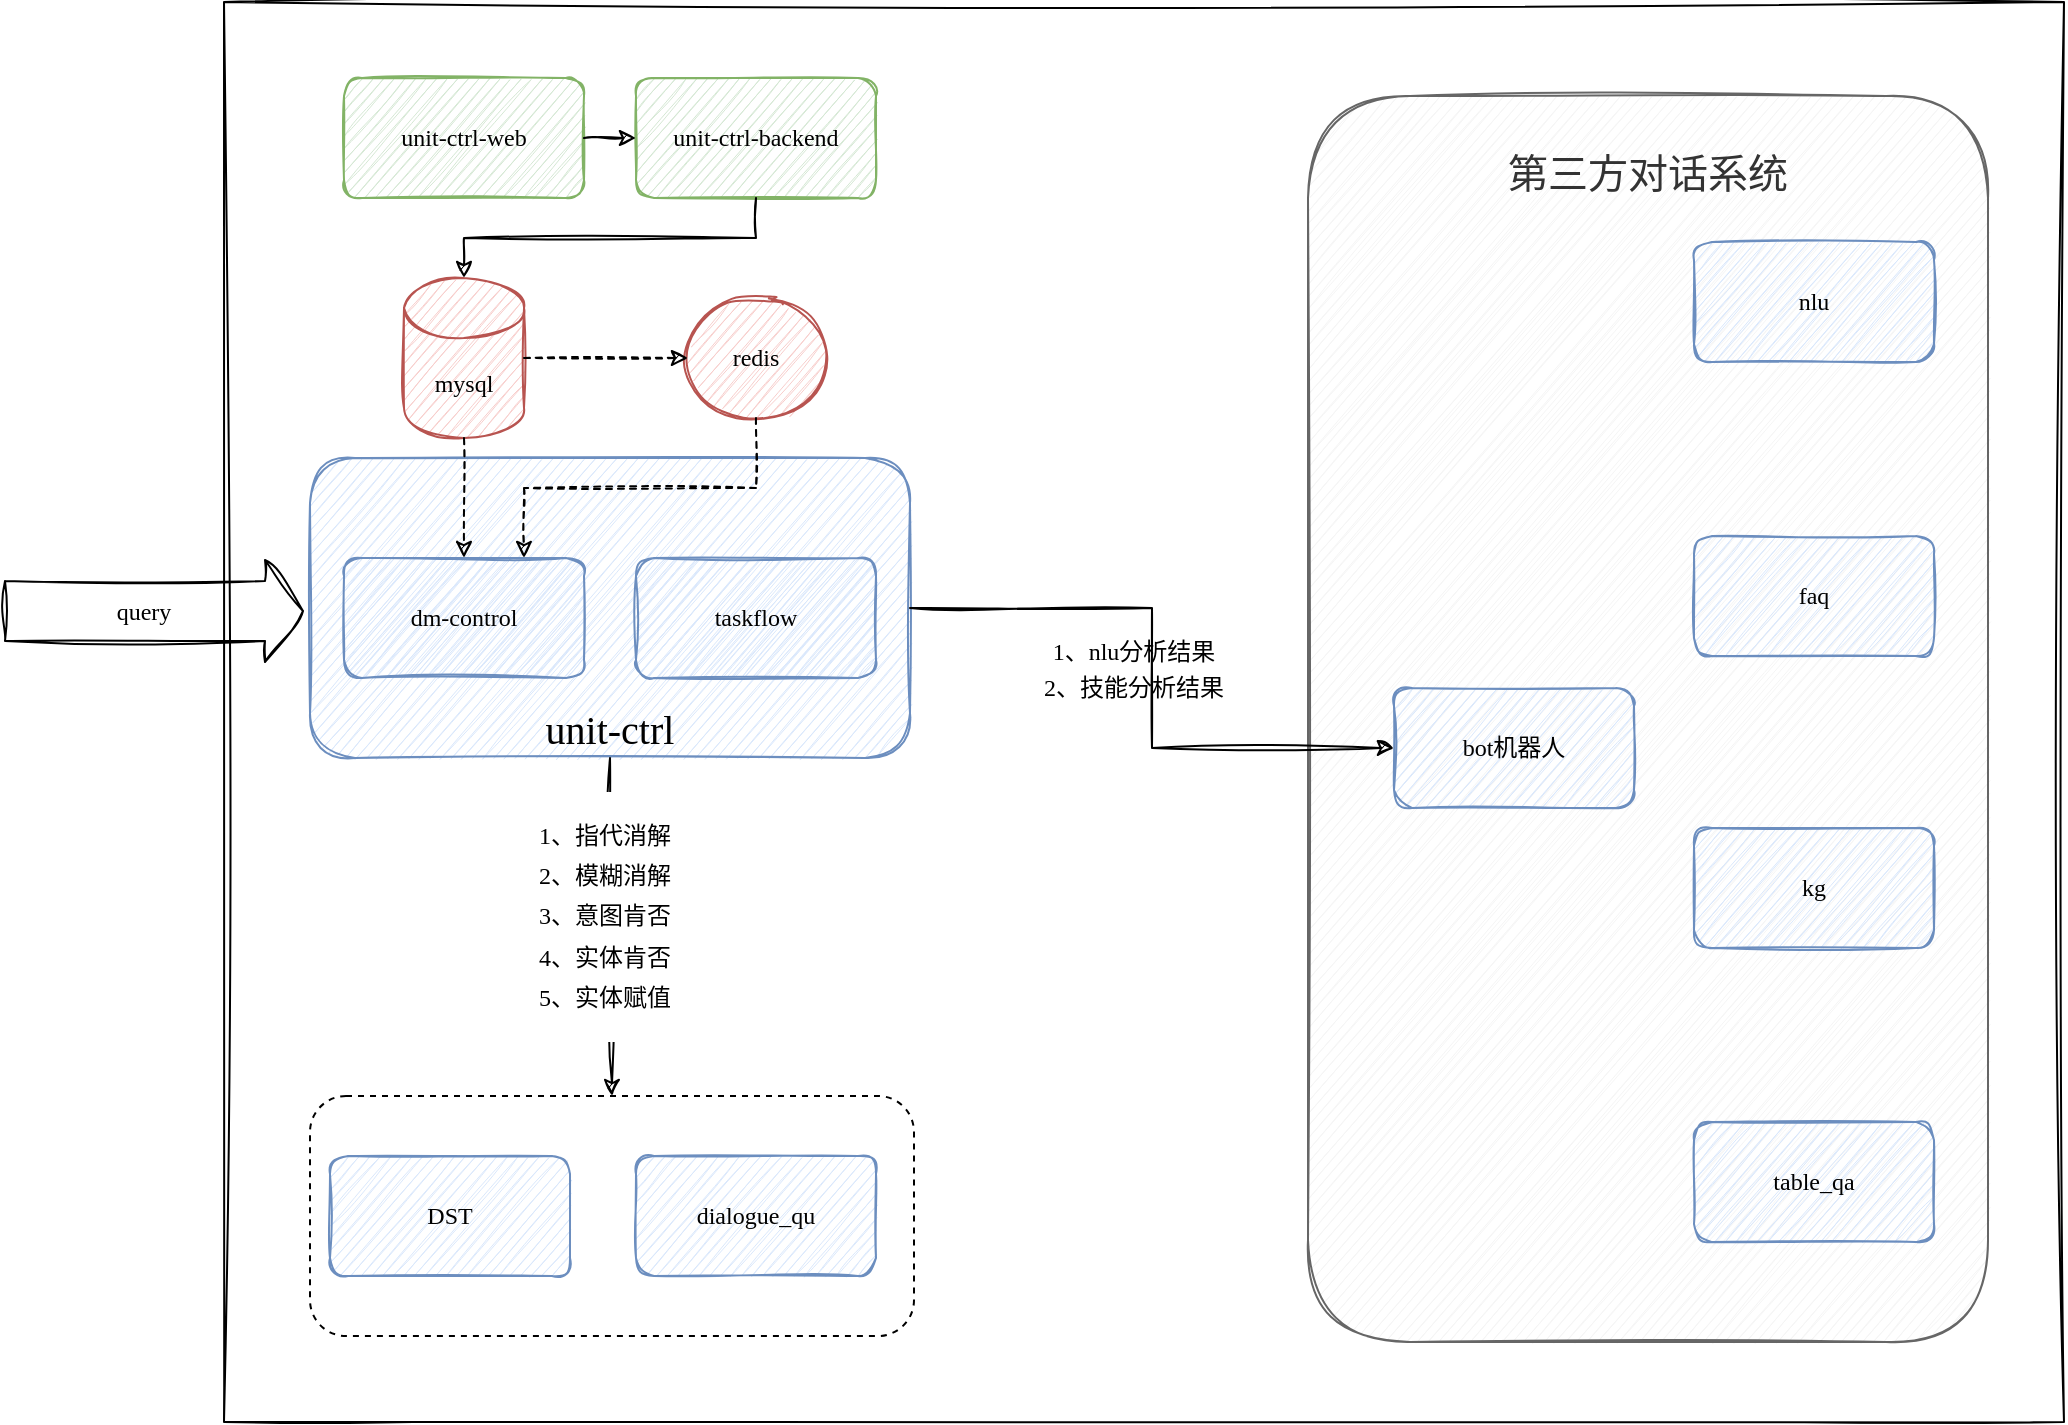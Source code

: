 <mxfile version="20.6.1" type="github">
  <diagram id="0w8QxtkxoEUTQ-KJhSFP" name="第 1 页">
    <mxGraphModel dx="1618" dy="896" grid="1" gridSize="10" guides="1" tooltips="1" connect="1" arrows="1" fold="1" page="1" pageScale="1" pageWidth="1169" pageHeight="827" math="0" shadow="0">
      <root>
        <mxCell id="0" />
        <mxCell id="1" parent="0" />
        <mxCell id="gnFBg6HCQYDu4of1DC8I-42" value="" style="group" vertex="1" connectable="0" parent="1">
          <mxGeometry x="50" y="59" width="1030" height="710" as="geometry" />
        </mxCell>
        <mxCell id="gnFBg6HCQYDu4of1DC8I-40" value="" style="rounded=0;whiteSpace=wrap;html=1;glass=0;labelBackgroundColor=default;sketch=1;hachureGap=4;jiggle=2;strokeColor=default;fontFamily=Comic Sans MS;fontSize=12;fillColor=default;" vertex="1" parent="gnFBg6HCQYDu4of1DC8I-42">
          <mxGeometry x="110" width="920" height="710" as="geometry" />
        </mxCell>
        <mxCell id="gnFBg6HCQYDu4of1DC8I-3" value="&lt;font face=&quot;Comic Sans MS&quot;&gt;unit-ctrl-web&lt;/font&gt;" style="rounded=1;whiteSpace=wrap;html=1;fillColor=#d5e8d4;strokeColor=#82b366;fillStyle=auto;sketch=1;" vertex="1" parent="gnFBg6HCQYDu4of1DC8I-42">
          <mxGeometry x="170" y="38" width="120" height="60" as="geometry" />
        </mxCell>
        <mxCell id="gnFBg6HCQYDu4of1DC8I-4" value="&lt;font face=&quot;Comic Sans MS&quot;&gt;unit-ctrl-backend&lt;/font&gt;" style="rounded=1;whiteSpace=wrap;html=1;fillColor=#d5e8d4;strokeColor=#82b366;fillStyle=auto;sketch=1;" vertex="1" parent="gnFBg6HCQYDu4of1DC8I-42">
          <mxGeometry x="316" y="38" width="120" height="60" as="geometry" />
        </mxCell>
        <mxCell id="gnFBg6HCQYDu4of1DC8I-20" style="edgeStyle=orthogonalEdgeStyle;rounded=0;sketch=1;orthogonalLoop=1;jettySize=auto;html=1;exitX=1;exitY=0.5;exitDx=0;exitDy=0;entryX=0;entryY=0.5;entryDx=0;entryDy=0;fontFamily=Comic Sans MS;fontSize=20;" edge="1" parent="gnFBg6HCQYDu4of1DC8I-42" source="gnFBg6HCQYDu4of1DC8I-3" target="gnFBg6HCQYDu4of1DC8I-4">
          <mxGeometry relative="1" as="geometry" />
        </mxCell>
        <mxCell id="gnFBg6HCQYDu4of1DC8I-6" value="mysql" style="shape=cylinder3;whiteSpace=wrap;html=1;boundedLbl=1;backgroundOutline=1;size=15;sketch=1;fillStyle=auto;fontFamily=Comic Sans MS;fillColor=#f8cecc;strokeColor=#b85450;" vertex="1" parent="gnFBg6HCQYDu4of1DC8I-42">
          <mxGeometry x="200" y="138" width="60" height="80" as="geometry" />
        </mxCell>
        <mxCell id="gnFBg6HCQYDu4of1DC8I-21" style="edgeStyle=orthogonalEdgeStyle;rounded=0;sketch=1;orthogonalLoop=1;jettySize=auto;html=1;exitX=0.5;exitY=1;exitDx=0;exitDy=0;fontFamily=Comic Sans MS;fontSize=20;" edge="1" parent="gnFBg6HCQYDu4of1DC8I-42" source="gnFBg6HCQYDu4of1DC8I-4" target="gnFBg6HCQYDu4of1DC8I-6">
          <mxGeometry relative="1" as="geometry" />
        </mxCell>
        <mxCell id="gnFBg6HCQYDu4of1DC8I-7" value="redis" style="ellipse;whiteSpace=wrap;html=1;sketch=1;fillStyle=auto;fontFamily=Comic Sans MS;fillColor=#f8cecc;strokeColor=#b85450;" vertex="1" parent="gnFBg6HCQYDu4of1DC8I-42">
          <mxGeometry x="342" y="148" width="68" height="60" as="geometry" />
        </mxCell>
        <mxCell id="gnFBg6HCQYDu4of1DC8I-22" style="edgeStyle=orthogonalEdgeStyle;rounded=0;sketch=1;orthogonalLoop=1;jettySize=auto;html=1;exitX=1;exitY=0.5;exitDx=0;exitDy=0;exitPerimeter=0;entryX=0;entryY=0.5;entryDx=0;entryDy=0;fontFamily=Comic Sans MS;fontSize=20;dashed=1;" edge="1" parent="gnFBg6HCQYDu4of1DC8I-42" source="gnFBg6HCQYDu4of1DC8I-6" target="gnFBg6HCQYDu4of1DC8I-7">
          <mxGeometry relative="1" as="geometry" />
        </mxCell>
        <mxCell id="gnFBg6HCQYDu4of1DC8I-8" value="&lt;font style=&quot;font-size: 20px;&quot; face=&quot;Comic Sans MS&quot;&gt;unit-ctrl&lt;/font&gt;" style="rounded=1;whiteSpace=wrap;html=1;fillColor=#dae8fc;strokeColor=#6c8ebf;fillStyle=auto;sketch=1;verticalAlign=bottom;spacingTop=36;horizontal=1;align=center;labelPosition=center;verticalLabelPosition=middle;" vertex="1" parent="gnFBg6HCQYDu4of1DC8I-42">
          <mxGeometry x="153" y="228" width="300" height="150" as="geometry" />
        </mxCell>
        <mxCell id="gnFBg6HCQYDu4of1DC8I-23" value="" style="group;sketch=1;" vertex="1" connectable="0" parent="gnFBg6HCQYDu4of1DC8I-42">
          <mxGeometry x="170" y="278" width="266" height="60" as="geometry" />
        </mxCell>
        <mxCell id="gnFBg6HCQYDu4of1DC8I-9" value="&lt;font face=&quot;Comic Sans MS&quot;&gt;dm-control&lt;/font&gt;" style="rounded=1;whiteSpace=wrap;html=1;fillColor=#dae8fc;strokeColor=#6c8ebf;fillStyle=auto;sketch=1;" vertex="1" parent="gnFBg6HCQYDu4of1DC8I-23">
          <mxGeometry width="120" height="60" as="geometry" />
        </mxCell>
        <mxCell id="gnFBg6HCQYDu4of1DC8I-10" value="&lt;font face=&quot;Comic Sans MS&quot;&gt;taskflow&lt;/font&gt;" style="rounded=1;whiteSpace=wrap;html=1;fillColor=#dae8fc;strokeColor=#6c8ebf;fillStyle=auto;sketch=1;" vertex="1" parent="gnFBg6HCQYDu4of1DC8I-23">
          <mxGeometry x="146" width="120" height="60" as="geometry" />
        </mxCell>
        <mxCell id="gnFBg6HCQYDu4of1DC8I-24" style="edgeStyle=orthogonalEdgeStyle;rounded=0;sketch=1;orthogonalLoop=1;jettySize=auto;html=1;exitX=0.5;exitY=1;exitDx=0;exitDy=0;exitPerimeter=0;entryX=0.5;entryY=0;entryDx=0;entryDy=0;dashed=1;fontFamily=Comic Sans MS;fontSize=20;" edge="1" parent="gnFBg6HCQYDu4of1DC8I-42" source="gnFBg6HCQYDu4of1DC8I-6" target="gnFBg6HCQYDu4of1DC8I-9">
          <mxGeometry relative="1" as="geometry" />
        </mxCell>
        <mxCell id="gnFBg6HCQYDu4of1DC8I-25" style="edgeStyle=orthogonalEdgeStyle;rounded=0;sketch=1;orthogonalLoop=1;jettySize=auto;html=1;exitX=0.5;exitY=1;exitDx=0;exitDy=0;entryX=0.75;entryY=0;entryDx=0;entryDy=0;dashed=1;fontFamily=Comic Sans MS;fontSize=20;" edge="1" parent="gnFBg6HCQYDu4of1DC8I-42" source="gnFBg6HCQYDu4of1DC8I-7" target="gnFBg6HCQYDu4of1DC8I-9">
          <mxGeometry relative="1" as="geometry" />
        </mxCell>
        <mxCell id="gnFBg6HCQYDu4of1DC8I-30" value="&lt;p style=&quot;line-height: 140%; font-size: 12px;&quot;&gt;&lt;font style=&quot;font-size: 12px;&quot;&gt;&lt;font face=&quot;Comic Sans MS&quot; style=&quot;font-size: 12px;&quot;&gt;1、nlu分析结果&lt;br&gt;2、技能分析结果&lt;/font&gt;&lt;br&gt;&lt;/font&gt;&lt;/p&gt;" style="text;html=1;strokeColor=none;fillColor=default;align=center;verticalAlign=middle;whiteSpace=wrap;rounded=0;sketch=0;hachureGap=4;jiggle=2;fontFamily=Architects Daughter;fontSource=https%3A%2F%2Ffonts.googleapis.com%2Fcss%3Ffamily%3DArchitects%2BDaughter;fontSize=20;dashed=1;glass=0;" vertex="1" parent="gnFBg6HCQYDu4of1DC8I-42">
          <mxGeometry x="515" y="319" width="100" height="30" as="geometry" />
        </mxCell>
        <mxCell id="gnFBg6HCQYDu4of1DC8I-27" value="&lt;pre&gt;&lt;font face=&quot;Lucida Console&quot;&gt;第三方对话系统&lt;/font&gt;&lt;/pre&gt;" style="rounded=1;whiteSpace=wrap;html=1;sketch=1;fillStyle=auto;fontFamily=Comic Sans MS;fontSize=20;glass=0;fillColor=#f5f5f5;fontColor=#333333;strokeColor=#666666;verticalAlign=top;" vertex="1" parent="gnFBg6HCQYDu4of1DC8I-42">
          <mxGeometry x="652" y="47" width="340" height="623" as="geometry" />
        </mxCell>
        <mxCell id="gnFBg6HCQYDu4of1DC8I-26" value="&lt;font face=&quot;Comic Sans MS&quot;&gt;bot机器人&lt;/font&gt;" style="rounded=1;whiteSpace=wrap;html=1;fillColor=#dae8fc;strokeColor=#6c8ebf;fillStyle=auto;sketch=1;" vertex="1" parent="gnFBg6HCQYDu4of1DC8I-42">
          <mxGeometry x="695" y="343" width="120" height="60" as="geometry" />
        </mxCell>
        <mxCell id="gnFBg6HCQYDu4of1DC8I-29" style="edgeStyle=orthogonalEdgeStyle;rounded=0;sketch=1;hachureGap=4;jiggle=2;orthogonalLoop=1;jettySize=auto;html=1;exitX=1;exitY=0.5;exitDx=0;exitDy=0;fontFamily=Architects Daughter;fontSource=https%3A%2F%2Ffonts.googleapis.com%2Fcss%3Ffamily%3DArchitects%2BDaughter;fontSize=16;" edge="1" parent="gnFBg6HCQYDu4of1DC8I-42" source="gnFBg6HCQYDu4of1DC8I-8" target="gnFBg6HCQYDu4of1DC8I-26">
          <mxGeometry relative="1" as="geometry" />
        </mxCell>
        <mxCell id="gnFBg6HCQYDu4of1DC8I-34" value="" style="group" vertex="1" connectable="0" parent="gnFBg6HCQYDu4of1DC8I-42">
          <mxGeometry x="153" y="547" width="302" height="120" as="geometry" />
        </mxCell>
        <mxCell id="gnFBg6HCQYDu4of1DC8I-31" value="" style="rounded=1;whiteSpace=wrap;html=1;glass=0;dashed=1;sketch=0;hachureGap=4;jiggle=2;strokeColor=default;fontFamily=Comic Sans MS;fontSize=12;fillColor=default;" vertex="1" parent="gnFBg6HCQYDu4of1DC8I-34">
          <mxGeometry width="302" height="120" as="geometry" />
        </mxCell>
        <mxCell id="gnFBg6HCQYDu4of1DC8I-1" value="&lt;font face=&quot;Comic Sans MS&quot;&gt;DST&lt;/font&gt;" style="rounded=1;whiteSpace=wrap;html=1;fillColor=#dae8fc;strokeColor=#6c8ebf;fillStyle=auto;sketch=1;" vertex="1" parent="gnFBg6HCQYDu4of1DC8I-34">
          <mxGeometry x="10" y="30" width="120" height="60" as="geometry" />
        </mxCell>
        <mxCell id="gnFBg6HCQYDu4of1DC8I-2" value="&lt;font face=&quot;Comic Sans MS&quot;&gt;dialogue_qu&lt;/font&gt;" style="rounded=1;whiteSpace=wrap;html=1;fillColor=#dae8fc;strokeColor=#6c8ebf;fillStyle=auto;sketch=1;" vertex="1" parent="gnFBg6HCQYDu4of1DC8I-34">
          <mxGeometry x="163" y="30" width="120" height="60" as="geometry" />
        </mxCell>
        <mxCell id="gnFBg6HCQYDu4of1DC8I-36" style="edgeStyle=orthogonalEdgeStyle;rounded=0;sketch=1;hachureGap=4;jiggle=2;orthogonalLoop=1;jettySize=auto;html=1;exitX=0.5;exitY=1;exitDx=0;exitDy=0;fontFamily=Comic Sans MS;fontSize=12;" edge="1" parent="gnFBg6HCQYDu4of1DC8I-42" source="gnFBg6HCQYDu4of1DC8I-8" target="gnFBg6HCQYDu4of1DC8I-31">
          <mxGeometry relative="1" as="geometry" />
        </mxCell>
        <mxCell id="gnFBg6HCQYDu4of1DC8I-35" value="&lt;p style=&quot;line-height: 170%;&quot;&gt;1、指代消解&lt;br&gt;2、模糊消解&lt;br&gt;3、意图肯否&lt;br&gt;4、实体肯否&lt;br&gt;5、实体赋值&lt;/p&gt;" style="text;html=1;strokeColor=none;fillColor=none;align=center;verticalAlign=middle;whiteSpace=wrap;rounded=0;glass=0;dashed=1;sketch=0;hachureGap=4;jiggle=2;fontFamily=Comic Sans MS;fontSize=12;labelBackgroundColor=default;" vertex="1" parent="gnFBg6HCQYDu4of1DC8I-42">
          <mxGeometry x="256" y="403" width="89" height="107" as="geometry" />
        </mxCell>
        <mxCell id="gnFBg6HCQYDu4of1DC8I-16" value="&lt;font face=&quot;Comic Sans MS&quot;&gt;nlu&lt;/font&gt;" style="rounded=1;whiteSpace=wrap;html=1;fillColor=#dae8fc;strokeColor=#6c8ebf;fillStyle=auto;sketch=1;" vertex="1" parent="gnFBg6HCQYDu4of1DC8I-42">
          <mxGeometry x="845" y="120" width="120" height="60" as="geometry" />
        </mxCell>
        <mxCell id="gnFBg6HCQYDu4of1DC8I-17" value="&lt;font face=&quot;Comic Sans MS&quot;&gt;faq&lt;/font&gt;" style="rounded=1;whiteSpace=wrap;html=1;fillColor=#dae8fc;strokeColor=#6c8ebf;fillStyle=auto;sketch=1;" vertex="1" parent="gnFBg6HCQYDu4of1DC8I-42">
          <mxGeometry x="845" y="267" width="120" height="60" as="geometry" />
        </mxCell>
        <mxCell id="gnFBg6HCQYDu4of1DC8I-18" value="&lt;font face=&quot;Comic Sans MS&quot;&gt;kg&lt;/font&gt;" style="rounded=1;whiteSpace=wrap;html=1;fillColor=#dae8fc;strokeColor=#6c8ebf;fillStyle=auto;sketch=1;" vertex="1" parent="gnFBg6HCQYDu4of1DC8I-42">
          <mxGeometry x="845" y="413" width="120" height="60" as="geometry" />
        </mxCell>
        <mxCell id="gnFBg6HCQYDu4of1DC8I-19" value="&lt;font face=&quot;Comic Sans MS&quot;&gt;table_qa&lt;/font&gt;" style="rounded=1;whiteSpace=wrap;html=1;fillColor=#dae8fc;strokeColor=#6c8ebf;fillStyle=auto;sketch=1;" vertex="1" parent="gnFBg6HCQYDu4of1DC8I-42">
          <mxGeometry x="845" y="560" width="120" height="60" as="geometry" />
        </mxCell>
        <mxCell id="gnFBg6HCQYDu4of1DC8I-41" value="" style="group" vertex="1" connectable="0" parent="gnFBg6HCQYDu4of1DC8I-42">
          <mxGeometry y="290" width="150" height="30" as="geometry" />
        </mxCell>
        <mxCell id="gnFBg6HCQYDu4of1DC8I-38" value="" style="shape=flexArrow;endArrow=classic;html=1;rounded=0;sketch=1;hachureGap=4;jiggle=2;fontFamily=Comic Sans MS;fontSize=12;width=30;" edge="1" parent="gnFBg6HCQYDu4of1DC8I-41">
          <mxGeometry width="50" height="50" relative="1" as="geometry">
            <mxPoint y="14.5" as="sourcePoint" />
            <mxPoint x="150" y="14.5" as="targetPoint" />
          </mxGeometry>
        </mxCell>
        <mxCell id="gnFBg6HCQYDu4of1DC8I-39" value="query" style="text;html=1;strokeColor=none;fillColor=none;align=center;verticalAlign=middle;whiteSpace=wrap;rounded=0;glass=0;dashed=1;labelBackgroundColor=default;sketch=0;hachureGap=4;jiggle=2;fontFamily=Comic Sans MS;fontSize=12;" vertex="1" parent="gnFBg6HCQYDu4of1DC8I-41">
          <mxGeometry x="40" width="60" height="30" as="geometry" />
        </mxCell>
      </root>
    </mxGraphModel>
  </diagram>
</mxfile>
